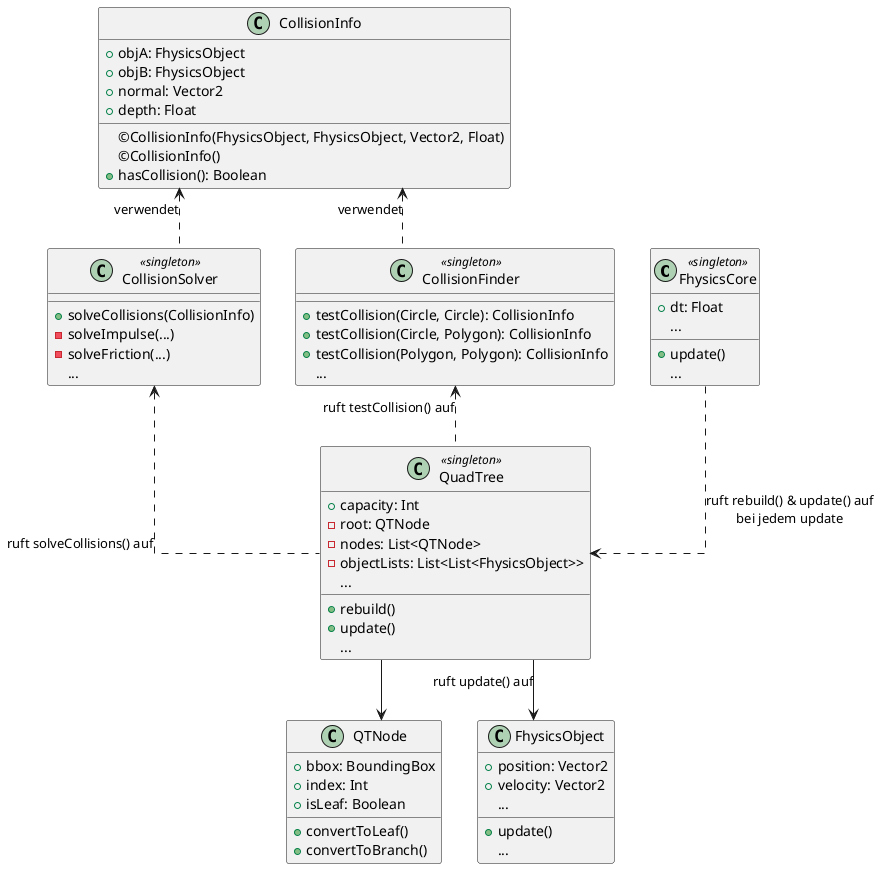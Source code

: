 @startuml

skinparam linetype ortho

class FhysicsCore << singleton >> {
    + dt: Float
    {field} ...
    + update()
    {method} ...
}

class QuadTree << singleton >> {
    + capacity: Int
    - root: QTNode
    - nodes: List<QTNode>
    - objectLists: List<List<FhysicsObject>>
    {field} ...
    + rebuild()
    + update()
    {method} ...
}

class QTNode {
    + bbox: BoundingBox
    + index: Int
    + isLeaf: Boolean
    + convertToLeaf()
    + convertToBranch()
}

class CollisionFinder << singleton >> {
    + testCollision(Circle, Circle): CollisionInfo
    + testCollision(Circle, Polygon): CollisionInfo
    + testCollision(Polygon, Polygon): CollisionInfo
    {method} ...
}

class CollisionSolver << singleton >> {
    + solveCollisions(CollisionInfo)
    - solveImpulse(...)
    - solveFriction(...)
    {method} ...
}

class CollisionInfo {
    + objA: FhysicsObject
    + objB: FhysicsObject
    + normal: Vector2
    + depth: Float
    ©CollisionInfo(FhysicsObject, FhysicsObject, Vector2, Float)
    ©CollisionInfo()
    + hasCollision(): Boolean
}

class FhysicsObject {
    + position: Vector2
    + velocity: Vector2
    {field} ...
    + update()
    {method} ...
}

FhysicsCore ..> QuadTree : ruft rebuild() & update() auf\nbei jedem update
QuadTree --> QTNode
QuadTree --> FhysicsObject: ruft update() auf
QuadTree .u.> CollisionFinder : ruft testCollision() auf
QuadTree .u.> CollisionSolver : ruft solveCollisions() auf
CollisionFinder .u.> CollisionInfo : verwendet
CollisionSolver .u.> CollisionInfo : verwendet

@enduml